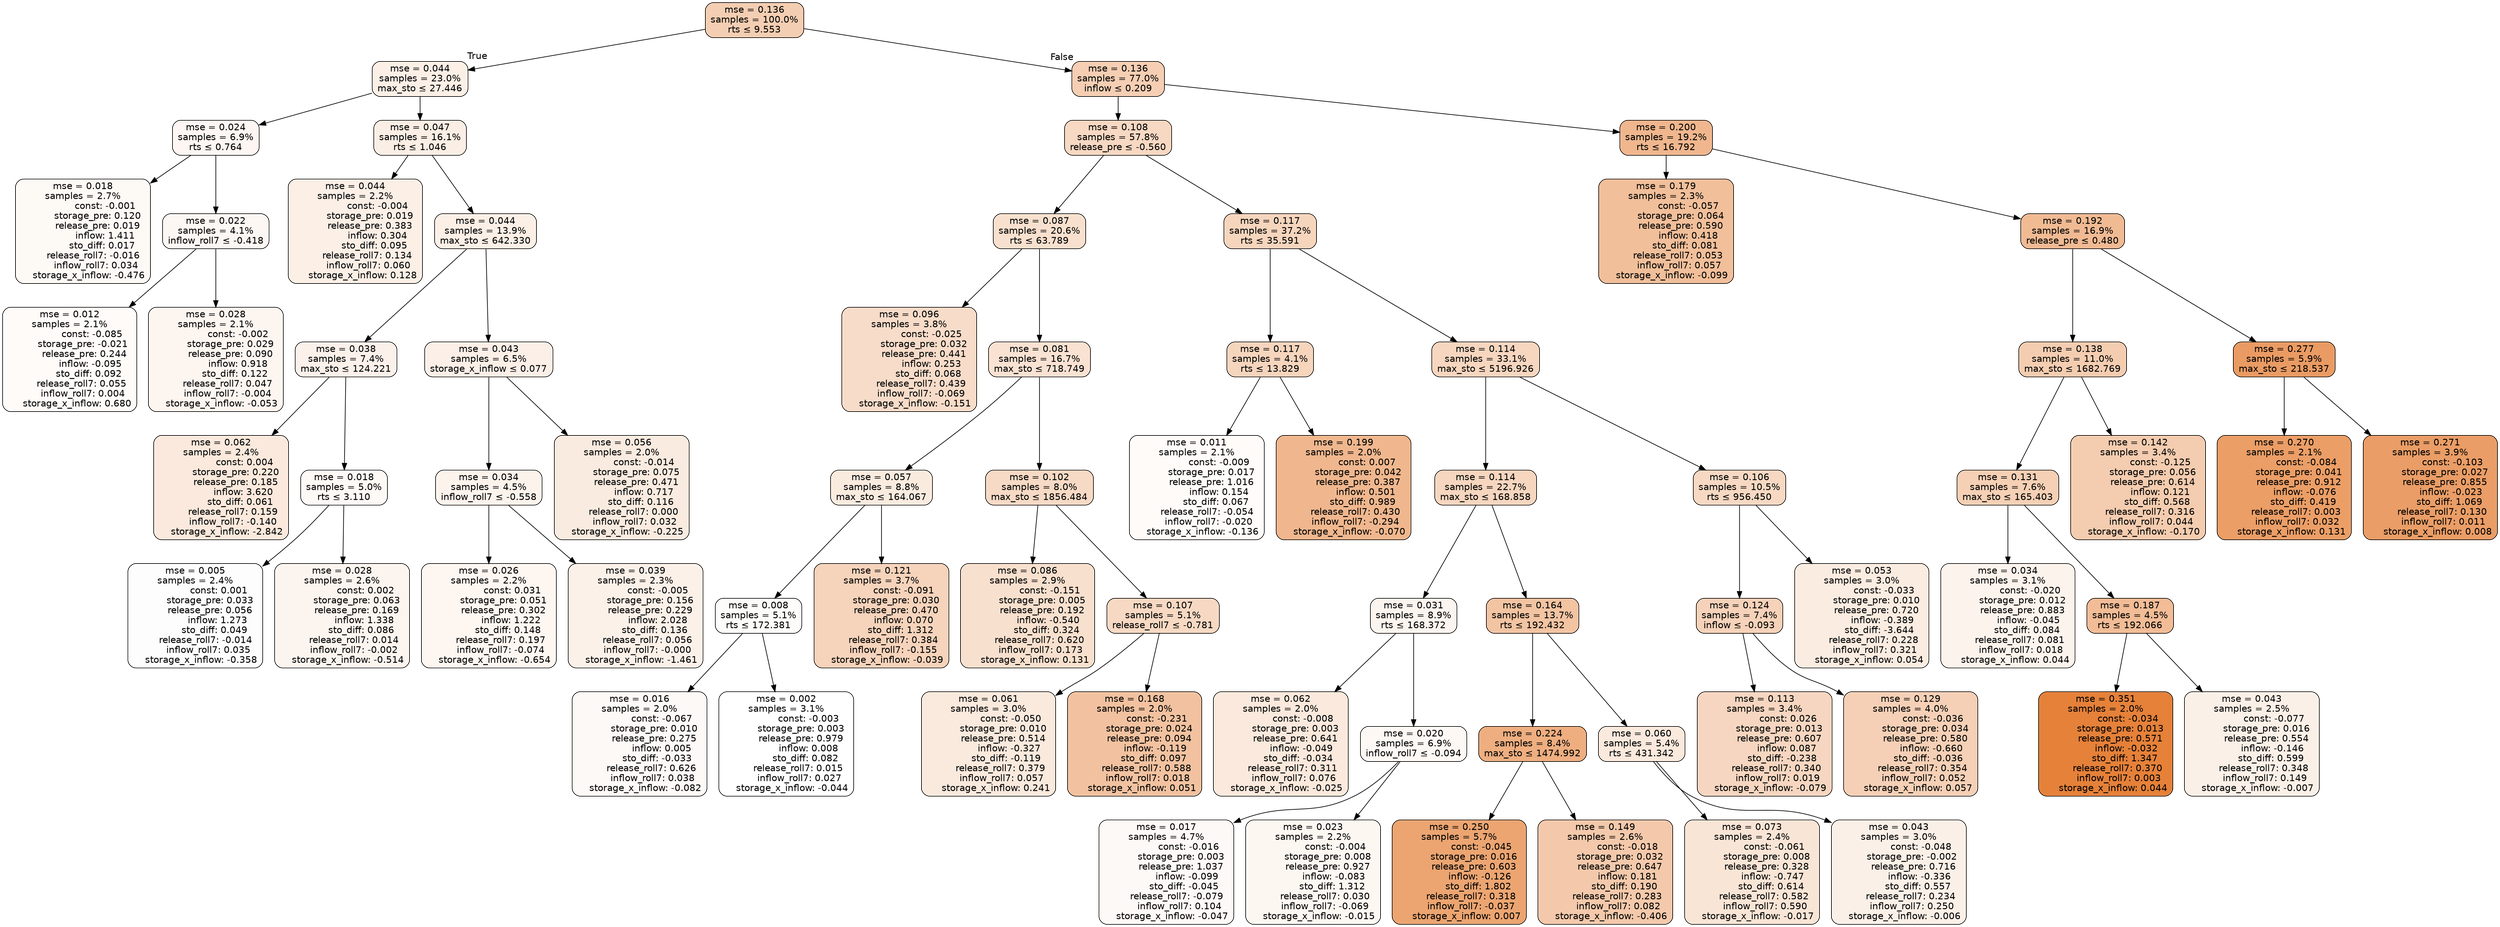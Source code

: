 digraph tree {
bgcolor="transparent"
node [shape=rectangle, style="filled, rounded", color="black", fontname=helvetica] ;
edge [fontname=helvetica] ;
	"0" [label="mse = 0.136
samples = 100.0%
rts &le; 9.553", fillcolor="#f4ceb2"]
	"1" [label="mse = 0.044
samples = 23.0%
max_sto &le; 27.446", fillcolor="#fbefe6"]
	"2" [label="mse = 0.024
samples = 6.9%
rts &le; 0.764", fillcolor="#fdf6f2"]
	"3" [label="mse = 0.018
samples = 2.7%
               const: -0.001
          storage_pre: 0.120
          release_pre: 0.019
               inflow: 1.411
             sto_diff: 0.017
       release_roll7: -0.016
         inflow_roll7: 0.034
    storage_x_inflow: -0.476", fillcolor="#fdf9f5"]
	"4" [label="mse = 0.022
samples = 4.1%
inflow_roll7 &le; -0.418", fillcolor="#fdf7f3"]
	"5" [label="mse = 0.012
samples = 2.1%
               const: -0.085
         storage_pre: -0.021
          release_pre: 0.244
              inflow: -0.095
             sto_diff: 0.092
        release_roll7: 0.055
         inflow_roll7: 0.004
     storage_x_inflow: 0.680", fillcolor="#fefbf9"]
	"6" [label="mse = 0.028
samples = 2.1%
               const: -0.002
          storage_pre: 0.029
          release_pre: 0.090
               inflow: 0.918
             sto_diff: 0.122
        release_roll7: 0.047
        inflow_roll7: -0.004
    storage_x_inflow: -0.053", fillcolor="#fdf5f0"]
	"7" [label="mse = 0.047
samples = 16.1%
rts &le; 1.046", fillcolor="#fbeee4"]
	"8" [label="mse = 0.044
samples = 2.2%
               const: -0.004
          storage_pre: 0.019
          release_pre: 0.383
               inflow: 0.304
             sto_diff: 0.095
        release_roll7: 0.134
         inflow_roll7: 0.060
     storage_x_inflow: 0.128", fillcolor="#fbefe6"]
	"9" [label="mse = 0.044
samples = 13.9%
max_sto &le; 642.330", fillcolor="#fbefe6"]
	"10" [label="mse = 0.038
samples = 7.4%
max_sto &le; 124.221", fillcolor="#fcf1ea"]
	"11" [label="mse = 0.062
samples = 2.4%
                const: 0.004
          storage_pre: 0.220
          release_pre: 0.185
               inflow: 3.620
             sto_diff: 0.061
        release_roll7: 0.159
        inflow_roll7: -0.140
    storage_x_inflow: -2.842", fillcolor="#fae9dc"]
	"12" [label="mse = 0.018
samples = 5.0%
rts &le; 3.110", fillcolor="#fdf9f5"]
	"13" [label="mse = 0.005
samples = 2.4%
                const: 0.001
          storage_pre: 0.033
          release_pre: 0.056
               inflow: 1.273
             sto_diff: 0.049
       release_roll7: -0.014
         inflow_roll7: 0.035
    storage_x_inflow: -0.358", fillcolor="#fefdfd"]
	"14" [label="mse = 0.028
samples = 2.6%
                const: 0.002
          storage_pre: 0.063
          release_pre: 0.169
               inflow: 1.338
             sto_diff: 0.086
        release_roll7: 0.014
        inflow_roll7: -0.002
    storage_x_inflow: -0.514", fillcolor="#fcf5ef"]
	"15" [label="mse = 0.043
samples = 6.5%
storage_x_inflow &le; 0.077", fillcolor="#fbefe7"]
	"16" [label="mse = 0.034
samples = 4.5%
inflow_roll7 &le; -0.558", fillcolor="#fcf3ec"]
	"17" [label="mse = 0.026
samples = 2.2%
                const: 0.031
          storage_pre: 0.051
          release_pre: 0.302
               inflow: 1.222
             sto_diff: 0.148
        release_roll7: 0.197
        inflow_roll7: -0.074
    storage_x_inflow: -0.654", fillcolor="#fdf6f1"]
	"18" [label="mse = 0.039
samples = 2.3%
               const: -0.005
          storage_pre: 0.156
          release_pre: 0.229
               inflow: 2.028
             sto_diff: 0.136
        release_roll7: 0.056
        inflow_roll7: -0.000
    storage_x_inflow: -1.461", fillcolor="#fcf1e9"]
	"19" [label="mse = 0.056
samples = 2.0%
               const: -0.014
          storage_pre: 0.075
          release_pre: 0.471
               inflow: 0.717
             sto_diff: 0.116
        release_roll7: 0.000
         inflow_roll7: 0.032
    storage_x_inflow: -0.225", fillcolor="#faebe0"]
	"20" [label="mse = 0.136
samples = 77.0%
inflow &le; 0.209", fillcolor="#f5ceb3"]
	"21" [label="mse = 0.108
samples = 57.8%
release_pre &le; -0.560", fillcolor="#f7d8c2"]
	"22" [label="mse = 0.087
samples = 20.6%
rts &le; 63.789", fillcolor="#f8e0ce"]
	"23" [label="mse = 0.096
samples = 3.8%
               const: -0.025
          storage_pre: 0.032
          release_pre: 0.441
               inflow: 0.253
             sto_diff: 0.068
        release_roll7: 0.439
        inflow_roll7: -0.069
    storage_x_inflow: -0.151", fillcolor="#f7dcc9"]
	"24" [label="mse = 0.081
samples = 16.7%
max_sto &le; 718.749", fillcolor="#f9e2d2"]
	"25" [label="mse = 0.057
samples = 8.8%
max_sto &le; 164.067", fillcolor="#faebdf"]
	"26" [label="mse = 0.008
samples = 5.1%
rts &le; 172.381", fillcolor="#fefcfb"]
	"27" [label="mse = 0.016
samples = 2.0%
               const: -0.067
          storage_pre: 0.010
          release_pre: 0.275
               inflow: 0.005
            sto_diff: -0.033
        release_roll7: 0.626
         inflow_roll7: 0.038
    storage_x_inflow: -0.082", fillcolor="#fdf9f7"]
	"28" [label="mse = 0.002
samples = 3.1%
               const: -0.003
          storage_pre: 0.003
          release_pre: 0.979
               inflow: 0.008
             sto_diff: 0.082
        release_roll7: 0.015
         inflow_roll7: 0.027
    storage_x_inflow: -0.044", fillcolor="#ffffff"]
	"29" [label="mse = 0.121
samples = 3.7%
               const: -0.091
          storage_pre: 0.030
          release_pre: 0.470
               inflow: 0.070
             sto_diff: 1.312
        release_roll7: 0.384
        inflow_roll7: -0.155
    storage_x_inflow: -0.039", fillcolor="#f6d3bb"]
	"30" [label="mse = 0.102
samples = 8.0%
max_sto &le; 1856.484", fillcolor="#f7dac5"]
	"31" [label="mse = 0.086
samples = 2.9%
               const: -0.151
          storage_pre: 0.005
          release_pre: 0.192
              inflow: -0.540
             sto_diff: 0.324
        release_roll7: 0.620
         inflow_roll7: 0.173
     storage_x_inflow: 0.131", fillcolor="#f8e0ce"]
	"32" [label="mse = 0.107
samples = 5.1%
release_roll7 &le; -0.781", fillcolor="#f7d9c3"]
	"33" [label="mse = 0.061
samples = 3.0%
               const: -0.050
          storage_pre: 0.010
          release_pre: 0.514
              inflow: -0.327
            sto_diff: -0.119
        release_roll7: 0.379
         inflow_roll7: 0.057
     storage_x_inflow: 0.241", fillcolor="#fae9dd"]
	"34" [label="mse = 0.168
samples = 2.0%
               const: -0.231
          storage_pre: 0.024
          release_pre: 0.094
              inflow: -0.119
             sto_diff: 0.097
        release_roll7: 0.588
         inflow_roll7: 0.018
     storage_x_inflow: 0.051", fillcolor="#f2c2a0"]
	"35" [label="mse = 0.117
samples = 37.2%
rts &le; 35.591", fillcolor="#f6d5bd"]
	"36" [label="mse = 0.117
samples = 4.1%
rts &le; 13.829", fillcolor="#f6d5bd"]
	"37" [label="mse = 0.011
samples = 2.1%
               const: -0.009
          storage_pre: 0.017
          release_pre: 1.016
               inflow: 0.154
             sto_diff: 0.067
       release_roll7: -0.054
        inflow_roll7: -0.020
    storage_x_inflow: -0.136", fillcolor="#fefbf9"]
	"38" [label="mse = 0.199
samples = 2.0%
                const: 0.007
          storage_pre: 0.042
          release_pre: 0.387
               inflow: 0.501
             sto_diff: 0.989
        release_roll7: 0.430
        inflow_roll7: -0.294
    storage_x_inflow: -0.070", fillcolor="#f0b78e"]
	"39" [label="mse = 0.114
samples = 33.1%
max_sto &le; 5196.926", fillcolor="#f6d6bf"]
	"40" [label="mse = 0.114
samples = 22.7%
max_sto &le; 168.858", fillcolor="#f6d6bf"]
	"41" [label="mse = 0.031
samples = 8.9%
rts &le; 168.372", fillcolor="#fcf4ee"]
	"42" [label="mse = 0.062
samples = 2.0%
               const: -0.008
          storage_pre: 0.003
          release_pre: 0.641
              inflow: -0.049
            sto_diff: -0.034
        release_roll7: 0.311
         inflow_roll7: 0.076
    storage_x_inflow: -0.025", fillcolor="#fae9dc"]
	"43" [label="mse = 0.020
samples = 6.9%
inflow_roll7 &le; -0.094", fillcolor="#fdf8f4"]
	"44" [label="mse = 0.017
samples = 4.7%
               const: -0.016
          storage_pre: 0.003
          release_pre: 1.037
              inflow: -0.099
            sto_diff: -0.045
       release_roll7: -0.079
         inflow_roll7: 0.104
    storage_x_inflow: -0.047", fillcolor="#fdf9f6"]
	"45" [label="mse = 0.023
samples = 2.2%
               const: -0.004
          storage_pre: 0.008
          release_pre: 0.927
              inflow: -0.083
             sto_diff: 1.312
        release_roll7: 0.030
        inflow_roll7: -0.069
    storage_x_inflow: -0.015", fillcolor="#fdf7f2"]
	"46" [label="mse = 0.164
samples = 13.7%
rts &le; 192.432", fillcolor="#f2c4a2"]
	"47" [label="mse = 0.224
samples = 8.4%
max_sto &le; 1474.992", fillcolor="#eeae80"]
	"48" [label="mse = 0.250
samples = 5.7%
               const: -0.045
          storage_pre: 0.016
          release_pre: 0.603
              inflow: -0.126
             sto_diff: 1.802
        release_roll7: 0.318
        inflow_roll7: -0.037
     storage_x_inflow: 0.007", fillcolor="#eca571"]
	"49" [label="mse = 0.149
samples = 2.6%
               const: -0.018
          storage_pre: 0.032
          release_pre: 0.647
               inflow: 0.181
             sto_diff: 0.190
        release_roll7: 0.283
         inflow_roll7: 0.082
    storage_x_inflow: -0.406", fillcolor="#f4c9ab"]
	"50" [label="mse = 0.060
samples = 5.4%
rts &le; 431.342", fillcolor="#fae9dd"]
	"51" [label="mse = 0.073
samples = 2.4%
               const: -0.061
          storage_pre: 0.008
          release_pre: 0.328
              inflow: -0.747
             sto_diff: 0.614
        release_roll7: 0.582
         inflow_roll7: 0.590
    storage_x_inflow: -0.017", fillcolor="#f9e5d6"]
	"52" [label="mse = 0.043
samples = 3.0%
               const: -0.048
         storage_pre: -0.002
          release_pre: 0.716
              inflow: -0.336
             sto_diff: 0.557
        release_roll7: 0.234
         inflow_roll7: 0.250
    storage_x_inflow: -0.006", fillcolor="#fbf0e7"]
	"53" [label="mse = 0.106
samples = 10.5%
rts &le; 956.450", fillcolor="#f7d9c3"]
	"54" [label="mse = 0.124
samples = 7.4%
inflow &le; -0.093", fillcolor="#f5d2b9"]
	"55" [label="mse = 0.113
samples = 3.4%
                const: 0.026
          storage_pre: 0.013
          release_pre: 0.607
               inflow: 0.087
            sto_diff: -0.238
        release_roll7: 0.340
         inflow_roll7: 0.019
    storage_x_inflow: -0.079", fillcolor="#f6d6c0"]
	"56" [label="mse = 0.129
samples = 4.0%
               const: -0.036
          storage_pre: 0.034
          release_pre: 0.580
              inflow: -0.660
            sto_diff: -0.036
        release_roll7: 0.354
         inflow_roll7: 0.052
     storage_x_inflow: 0.057", fillcolor="#f5d0b6"]
	"57" [label="mse = 0.053
samples = 3.0%
               const: -0.033
          storage_pre: 0.010
          release_pre: 0.720
              inflow: -0.389
            sto_diff: -3.644
        release_roll7: 0.228
         inflow_roll7: 0.321
     storage_x_inflow: 0.054", fillcolor="#fbece1"]
	"58" [label="mse = 0.200
samples = 19.2%
rts &le; 16.792", fillcolor="#f0b78e"]
	"59" [label="mse = 0.179
samples = 2.3%
               const: -0.057
          storage_pre: 0.064
          release_pre: 0.590
               inflow: 0.418
             sto_diff: 0.081
        release_roll7: 0.053
         inflow_roll7: 0.057
    storage_x_inflow: -0.099", fillcolor="#f1bf9a"]
	"60" [label="mse = 0.192
samples = 16.9%
release_pre &le; 0.480", fillcolor="#f0ba93"]
	"61" [label="mse = 0.138
samples = 11.0%
max_sto &le; 1682.769", fillcolor="#f4cdb1"]
	"62" [label="mse = 0.131
samples = 7.6%
max_sto &le; 165.403", fillcolor="#f5d0b5"]
	"63" [label="mse = 0.034
samples = 3.1%
               const: -0.020
          storage_pre: 0.012
          release_pre: 0.883
              inflow: -0.045
             sto_diff: 0.084
        release_roll7: 0.081
         inflow_roll7: 0.018
     storage_x_inflow: 0.044", fillcolor="#fcf3ec"]
	"64" [label="mse = 0.187
samples = 4.5%
rts &le; 192.066", fillcolor="#f1bc96"]
	"65" [label="mse = 0.351
samples = 2.0%
               const: -0.034
          storage_pre: 0.013
          release_pre: 0.571
              inflow: -0.032
             sto_diff: 1.347
        release_roll7: 0.370
         inflow_roll7: 0.003
     storage_x_inflow: 0.044", fillcolor="#e58139"]
	"66" [label="mse = 0.043
samples = 2.5%
               const: -0.077
          storage_pre: 0.016
          release_pre: 0.554
              inflow: -0.146
             sto_diff: 0.599
        release_roll7: 0.348
         inflow_roll7: 0.149
    storage_x_inflow: -0.007", fillcolor="#fbf0e7"]
	"67" [label="mse = 0.142
samples = 3.4%
               const: -0.125
          storage_pre: 0.056
          release_pre: 0.614
               inflow: 0.121
             sto_diff: 0.568
        release_roll7: 0.316
         inflow_roll7: 0.044
    storage_x_inflow: -0.170", fillcolor="#f4ccaf"]
	"68" [label="mse = 0.277
samples = 5.9%
max_sto &le; 218.537", fillcolor="#ea9b63"]
	"69" [label="mse = 0.270
samples = 2.1%
               const: -0.084
          storage_pre: 0.041
          release_pre: 0.912
              inflow: -0.076
             sto_diff: 0.419
        release_roll7: 0.003
         inflow_roll7: 0.032
     storage_x_inflow: 0.131", fillcolor="#eb9e66"]
	"70" [label="mse = 0.271
samples = 3.9%
               const: -0.103
          storage_pre: 0.027
          release_pre: 0.855
              inflow: -0.023
             sto_diff: 1.069
        release_roll7: 0.130
         inflow_roll7: 0.011
     storage_x_inflow: 0.008", fillcolor="#ea9d66"]

	"0" -> "1" [labeldistance=2.5, labelangle=45, headlabel="True"]
	"1" -> "2"
	"2" -> "3"
	"2" -> "4"
	"4" -> "5"
	"4" -> "6"
	"1" -> "7"
	"7" -> "8"
	"7" -> "9"
	"9" -> "10"
	"10" -> "11"
	"10" -> "12"
	"12" -> "13"
	"12" -> "14"
	"9" -> "15"
	"15" -> "16"
	"16" -> "17"
	"16" -> "18"
	"15" -> "19"
	"0" -> "20" [labeldistance=2.5, labelangle=-45, headlabel="False"]
	"20" -> "21"
	"21" -> "22"
	"22" -> "23"
	"22" -> "24"
	"24" -> "25"
	"25" -> "26"
	"26" -> "27"
	"26" -> "28"
	"25" -> "29"
	"24" -> "30"
	"30" -> "31"
	"30" -> "32"
	"32" -> "33"
	"32" -> "34"
	"21" -> "35"
	"35" -> "36"
	"36" -> "37"
	"36" -> "38"
	"35" -> "39"
	"39" -> "40"
	"40" -> "41"
	"41" -> "42"
	"41" -> "43"
	"43" -> "44"
	"43" -> "45"
	"40" -> "46"
	"46" -> "47"
	"47" -> "48"
	"47" -> "49"
	"46" -> "50"
	"50" -> "51"
	"50" -> "52"
	"39" -> "53"
	"53" -> "54"
	"54" -> "55"
	"54" -> "56"
	"53" -> "57"
	"20" -> "58"
	"58" -> "59"
	"58" -> "60"
	"60" -> "61"
	"61" -> "62"
	"62" -> "63"
	"62" -> "64"
	"64" -> "65"
	"64" -> "66"
	"61" -> "67"
	"60" -> "68"
	"68" -> "69"
	"68" -> "70"
}